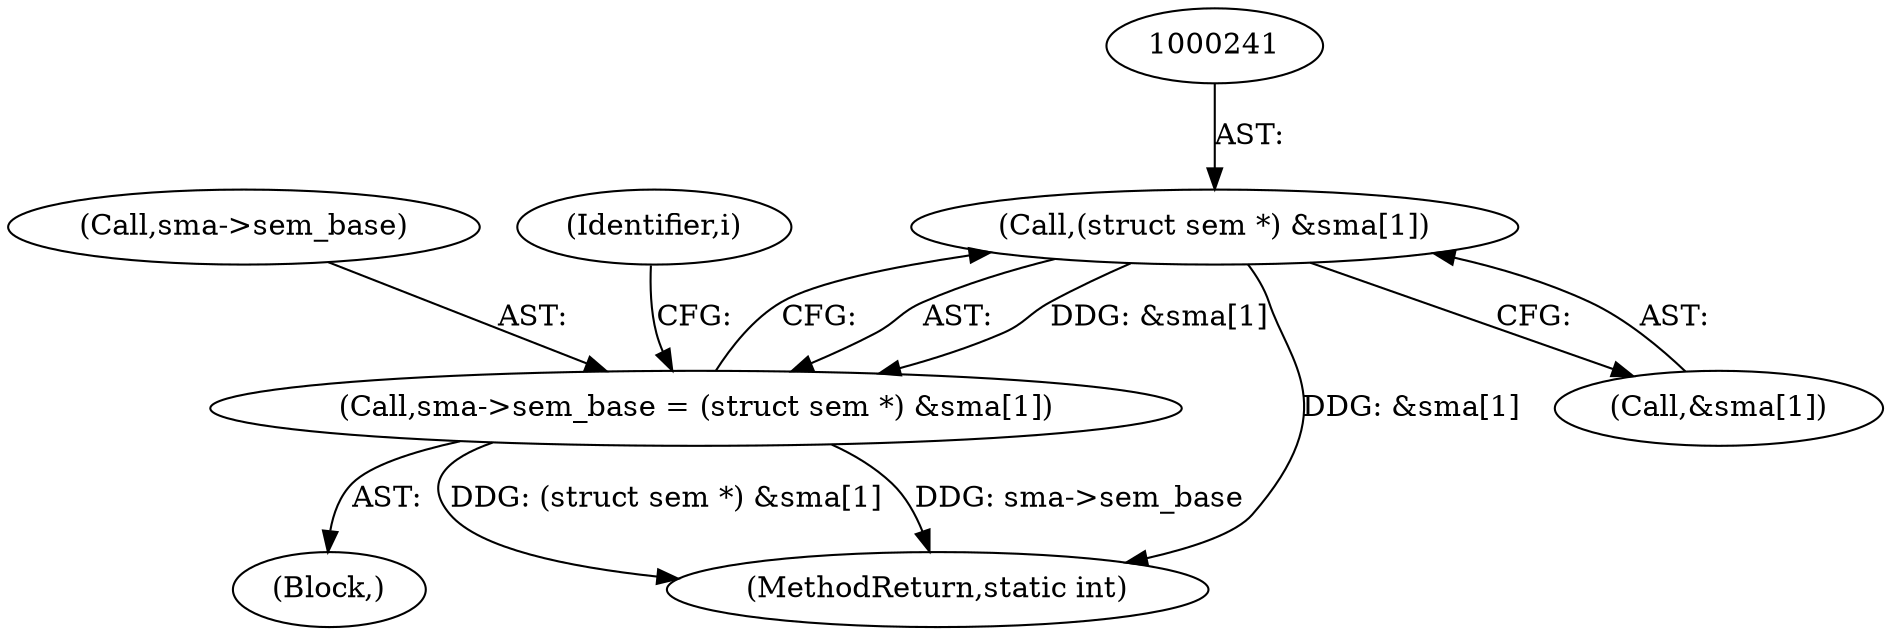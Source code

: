 digraph "0_linux_6062a8dc0517bce23e3c2f7d2fea5e22411269a3_4@array" {
"1000240" [label="(Call,(struct sem *) &sma[1])"];
"1000236" [label="(Call,sma->sem_base = (struct sem *) &sma[1])"];
"1000240" [label="(Call,(struct sem *) &sma[1])"];
"1000236" [label="(Call,sma->sem_base = (struct sem *) &sma[1])"];
"1000237" [label="(Call,sma->sem_base)"];
"1000248" [label="(Identifier,i)"];
"1000297" [label="(MethodReturn,static int)"];
"1000242" [label="(Call,&sma[1])"];
"1000103" [label="(Block,)"];
"1000240" -> "1000236"  [label="AST: "];
"1000240" -> "1000242"  [label="CFG: "];
"1000241" -> "1000240"  [label="AST: "];
"1000242" -> "1000240"  [label="AST: "];
"1000236" -> "1000240"  [label="CFG: "];
"1000240" -> "1000297"  [label="DDG: &sma[1]"];
"1000240" -> "1000236"  [label="DDG: &sma[1]"];
"1000236" -> "1000103"  [label="AST: "];
"1000237" -> "1000236"  [label="AST: "];
"1000248" -> "1000236"  [label="CFG: "];
"1000236" -> "1000297"  [label="DDG: sma->sem_base"];
"1000236" -> "1000297"  [label="DDG: (struct sem *) &sma[1]"];
}
